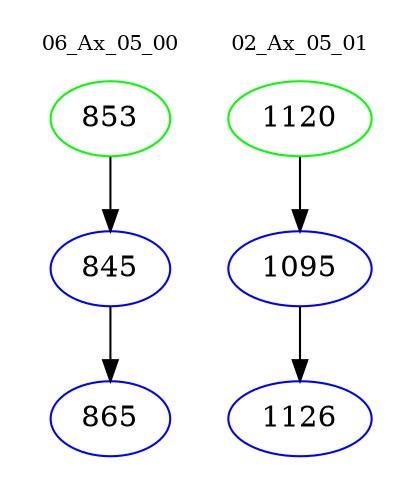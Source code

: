 digraph{
subgraph cluster_0 {
color = white
label = "06_Ax_05_00";
fontsize=10;
T0_853 [label="853", color="green"]
T0_853 -> T0_845 [color="black"]
T0_845 [label="845", color="blue"]
T0_845 -> T0_865 [color="black"]
T0_865 [label="865", color="blue"]
}
subgraph cluster_1 {
color = white
label = "02_Ax_05_01";
fontsize=10;
T1_1120 [label="1120", color="green"]
T1_1120 -> T1_1095 [color="black"]
T1_1095 [label="1095", color="blue"]
T1_1095 -> T1_1126 [color="black"]
T1_1126 [label="1126", color="blue"]
}
}
